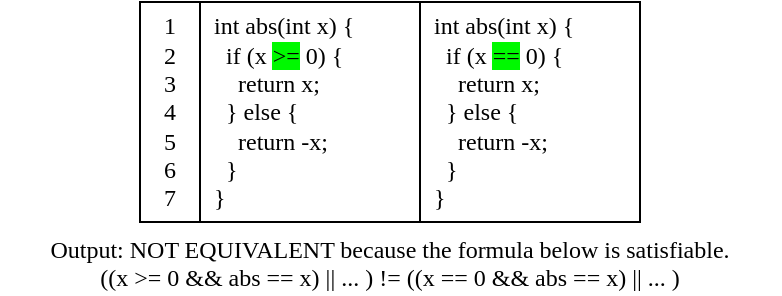 <mxfile version="21.6.2" type="device">
  <diagram name="Page-1" id="4ljGypkEhpYdOn-WtiDq">
    <mxGraphModel dx="524" dy="453" grid="1" gridSize="10" guides="1" tooltips="1" connect="1" arrows="1" fold="1" page="1" pageScale="1" pageWidth="827" pageHeight="1169" math="0" shadow="0">
      <root>
        <mxCell id="0" />
        <mxCell id="1" parent="0" />
        <mxCell id="8ufJQJUWpIlTpqP8Fki5-1" value="1&lt;br&gt;2&lt;br&gt;3&lt;br&gt;4&lt;br&gt;5&lt;br&gt;6&lt;br&gt;7" style="rounded=0;whiteSpace=wrap;html=1;fontFamily=Inconsolata;fontSource=https%3A%2F%2Ffonts.googleapis.com%2Fcss%3Ffamily%3DInconsolata;" vertex="1" parent="1">
          <mxGeometry x="380" y="260" width="30" height="110" as="geometry" />
        </mxCell>
        <mxCell id="8ufJQJUWpIlTpqP8Fki5-2" value="int abs(int x) {&lt;br&gt;&amp;nbsp; if (x &lt;span style=&quot;background-color: rgb(0, 249, 0);&quot;&gt;&amp;gt;=&lt;/span&gt; 0) {&lt;br&gt;&amp;nbsp;&amp;nbsp;&amp;nbsp; return x;&lt;br&gt;&amp;nbsp; } else {&lt;br&gt;&amp;nbsp;&amp;nbsp;&amp;nbsp; return -x;&lt;br&gt;&amp;nbsp; }&lt;br&gt;}" style="rounded=0;whiteSpace=wrap;html=1;fontFamily=Inconsolata;fontSource=https%3A%2F%2Ffonts.googleapis.com%2Fcss%3Ffamily%3DInconsolata;align=left;spacingLeft=5;spacingRight=0;" vertex="1" parent="1">
          <mxGeometry x="410" y="260" width="110" height="110" as="geometry" />
        </mxCell>
        <mxCell id="8ufJQJUWpIlTpqP8Fki5-3" value="int abs(int x) {&lt;br&gt;&amp;nbsp; if (x &lt;span style=&quot;background-color: rgb(0, 249, 0);&quot;&gt;==&lt;/span&gt; 0) {&lt;br&gt;&amp;nbsp;&amp;nbsp;&amp;nbsp; return x;&lt;br&gt;&amp;nbsp; } else {&lt;br&gt;&amp;nbsp;&amp;nbsp;&amp;nbsp; return -x;&lt;br&gt;&amp;nbsp; }&lt;br&gt;}" style="rounded=0;whiteSpace=wrap;html=1;fontFamily=Inconsolata;fontSource=https%3A%2F%2Ffonts.googleapis.com%2Fcss%3Ffamily%3DInconsolata;align=left;spacingLeft=5;spacingRight=0;" vertex="1" parent="1">
          <mxGeometry x="520" y="260" width="110" height="110" as="geometry" />
        </mxCell>
        <mxCell id="8ufJQJUWpIlTpqP8Fki5-12" value="Output: NOT EQUIVALENT because the formula below is satisfiable.&lt;br&gt; ((x &amp;gt;= 0 &amp;amp;&amp;amp; abs == x) || ... ) != ((x == 0 &amp;amp;&amp;amp; abs == x) || ... )" style="text;html=1;strokeColor=none;fillColor=none;align=center;verticalAlign=top;whiteSpace=wrap;rounded=0;fontFamily=Inconsolata;fontSource=https%3A%2F%2Ffonts.googleapis.com%2Fcss%3Ffamily%3DInconsolata;spacingTop=0;" vertex="1" parent="1">
          <mxGeometry x="310" y="370" width="390" height="35" as="geometry" />
        </mxCell>
      </root>
    </mxGraphModel>
  </diagram>
</mxfile>
